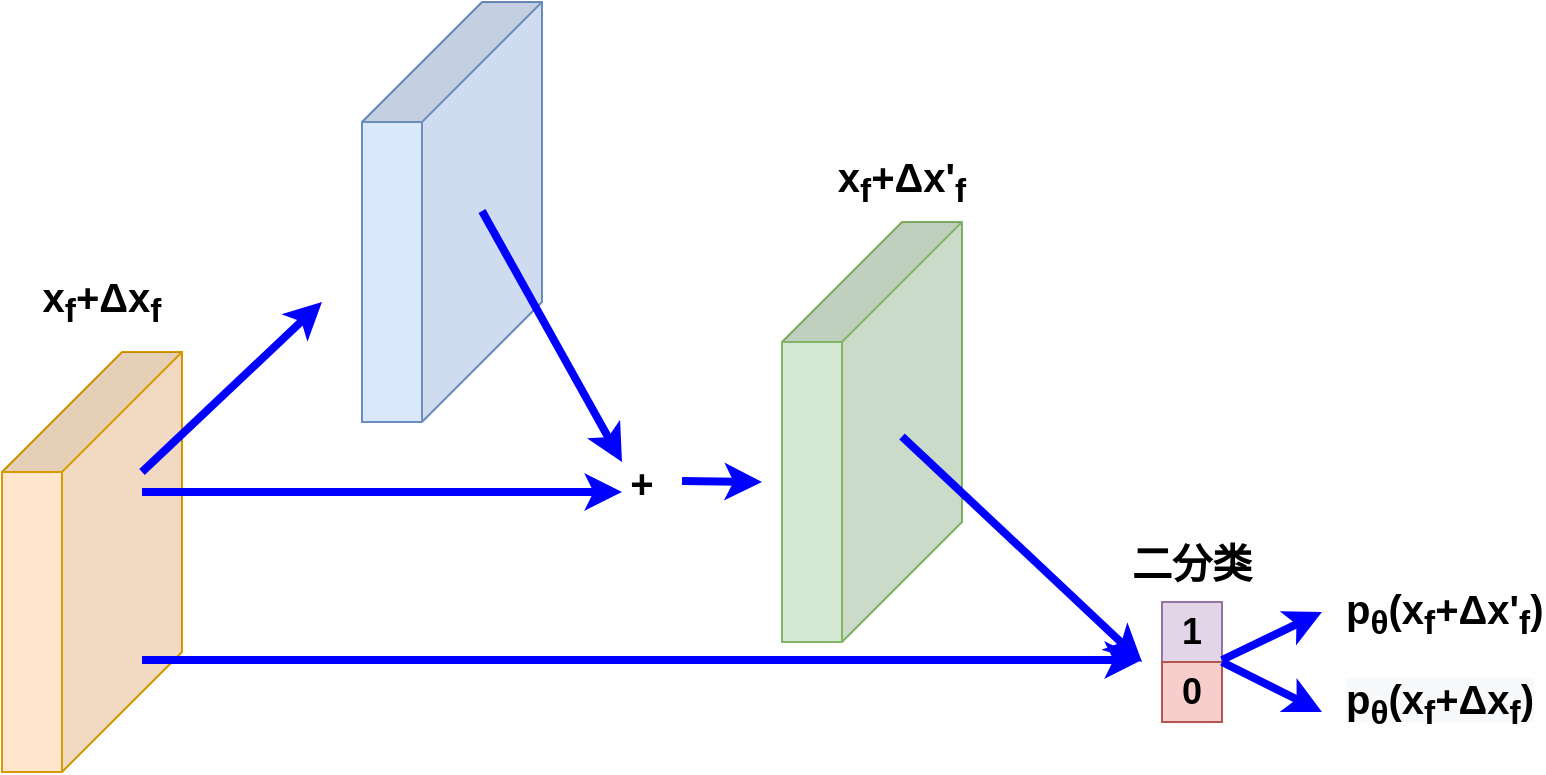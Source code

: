<mxfile version="14.6.0" type="github">
  <diagram id="NzTNf9M3MrEOlaDKS7ZN" name="Page-1">
    <mxGraphModel dx="623" dy="789" grid="1" gridSize="10" guides="1" tooltips="1" connect="1" arrows="1" fold="1" page="1" pageScale="1" pageWidth="827" pageHeight="1169" math="0" shadow="0">
      <root>
        <mxCell id="0" />
        <mxCell id="1" parent="0" />
        <mxCell id="KOV-wTTN7DzRHu3cxWj5-1" value="" style="shape=cube;whiteSpace=wrap;html=1;boundedLbl=1;backgroundOutline=1;darkOpacity=0.05;darkOpacity2=0.1;rotation=90;size=60;fillColor=#ffe6cc;strokeColor=#d79b00;" vertex="1" parent="1">
          <mxGeometry x="-30" y="460" width="210" height="90" as="geometry" />
        </mxCell>
        <mxCell id="KOV-wTTN7DzRHu3cxWj5-2" value="" style="shape=cube;whiteSpace=wrap;html=1;boundedLbl=1;backgroundOutline=1;darkOpacity=0.05;darkOpacity2=0.1;rotation=90;size=60;fillColor=#dae8fc;strokeColor=#6c8ebf;" vertex="1" parent="1">
          <mxGeometry x="150" y="285" width="210" height="90" as="geometry" />
        </mxCell>
        <mxCell id="KOV-wTTN7DzRHu3cxWj5-3" value="" style="shape=cube;whiteSpace=wrap;html=1;boundedLbl=1;backgroundOutline=1;darkOpacity=0.05;darkOpacity2=0.1;rotation=90;size=60;fillColor=#d5e8d4;strokeColor=#82b366;" vertex="1" parent="1">
          <mxGeometry x="360" y="395" width="210" height="90" as="geometry" />
        </mxCell>
        <mxCell id="KOV-wTTN7DzRHu3cxWj5-4" value="&lt;b&gt;&lt;font style=&quot;font-size: 18px&quot;&gt;1&lt;/font&gt;&lt;/b&gt;" style="rounded=0;whiteSpace=wrap;html=1;fillColor=#e1d5e7;strokeColor=#9673a6;" vertex="1" parent="1">
          <mxGeometry x="610" y="525" width="30" height="30" as="geometry" />
        </mxCell>
        <mxCell id="KOV-wTTN7DzRHu3cxWj5-5" value="&lt;b&gt;&lt;font style=&quot;font-size: 18px&quot;&gt;0&lt;/font&gt;&lt;/b&gt;" style="rounded=0;whiteSpace=wrap;html=1;fillColor=#f8cecc;strokeColor=#b85450;" vertex="1" parent="1">
          <mxGeometry x="610" y="555" width="30" height="30" as="geometry" />
        </mxCell>
        <mxCell id="KOV-wTTN7DzRHu3cxWj5-6" value="" style="endArrow=classic;html=1;strokeColor=#0000FF;strokeWidth=4;" edge="1" parent="1">
          <mxGeometry width="50" height="50" relative="1" as="geometry">
            <mxPoint x="100" y="460" as="sourcePoint" />
            <mxPoint x="190" y="375" as="targetPoint" />
          </mxGeometry>
        </mxCell>
        <mxCell id="KOV-wTTN7DzRHu3cxWj5-8" value="" style="endArrow=classic;html=1;strokeColor=#0000FF;strokeWidth=4;" edge="1" parent="1">
          <mxGeometry width="50" height="50" relative="1" as="geometry">
            <mxPoint x="100" y="470" as="sourcePoint" />
            <mxPoint x="340" y="470" as="targetPoint" />
          </mxGeometry>
        </mxCell>
        <mxCell id="KOV-wTTN7DzRHu3cxWj5-9" value="" style="endArrow=classic;html=1;strokeColor=#0000FF;strokeWidth=4;entryX=0.25;entryY=0;entryDx=0;entryDy=0;" edge="1" parent="1" target="KOV-wTTN7DzRHu3cxWj5-10">
          <mxGeometry width="50" height="50" relative="1" as="geometry">
            <mxPoint x="270" y="329.5" as="sourcePoint" />
            <mxPoint x="340" y="455" as="targetPoint" />
          </mxGeometry>
        </mxCell>
        <mxCell id="KOV-wTTN7DzRHu3cxWj5-10" value="&lt;b&gt;&lt;font style=&quot;font-size: 20px&quot;&gt;+&lt;/font&gt;&lt;/b&gt;" style="text;html=1;strokeColor=none;fillColor=none;align=center;verticalAlign=middle;whiteSpace=wrap;rounded=0;" vertex="1" parent="1">
          <mxGeometry x="330" y="455" width="40" height="20" as="geometry" />
        </mxCell>
        <mxCell id="KOV-wTTN7DzRHu3cxWj5-11" value="" style="endArrow=classic;html=1;strokeColor=#0000FF;strokeWidth=4;" edge="1" parent="1">
          <mxGeometry width="50" height="50" relative="1" as="geometry">
            <mxPoint x="370" y="464.5" as="sourcePoint" />
            <mxPoint x="410" y="465" as="targetPoint" />
          </mxGeometry>
        </mxCell>
        <mxCell id="KOV-wTTN7DzRHu3cxWj5-12" value="" style="endArrow=classic;html=1;strokeColor=#0000FF;strokeWidth=4;" edge="1" parent="1">
          <mxGeometry width="50" height="50" relative="1" as="geometry">
            <mxPoint x="480" y="442.25" as="sourcePoint" />
            <mxPoint x="600" y="555" as="targetPoint" />
          </mxGeometry>
        </mxCell>
        <mxCell id="KOV-wTTN7DzRHu3cxWj5-13" value="" style="endArrow=classic;html=1;strokeColor=#0000FF;strokeWidth=4;" edge="1" parent="1">
          <mxGeometry width="50" height="50" relative="1" as="geometry">
            <mxPoint x="100" y="554" as="sourcePoint" />
            <mxPoint x="600" y="554" as="targetPoint" />
          </mxGeometry>
        </mxCell>
        <mxCell id="KOV-wTTN7DzRHu3cxWj5-14" value="&lt;span style=&quot;font-size: 20px&quot;&gt;&lt;b&gt;x&lt;sub&gt;f&lt;/sub&gt;+Δ&lt;/b&gt;&lt;/span&gt;&lt;b style=&quot;font-size: 20px&quot;&gt;x&lt;sub&gt;f&lt;/sub&gt;&lt;/b&gt;" style="text;html=1;strokeColor=none;fillColor=none;align=center;verticalAlign=middle;whiteSpace=wrap;rounded=0;" vertex="1" parent="1">
          <mxGeometry x="60" y="365" width="40" height="20" as="geometry" />
        </mxCell>
        <mxCell id="KOV-wTTN7DzRHu3cxWj5-15" value="&lt;span style=&quot;font-size: 20px&quot;&gt;&lt;b&gt;x&lt;sub&gt;f&lt;/sub&gt;+Δ&lt;/b&gt;&lt;/span&gt;&lt;b style=&quot;font-size: 20px&quot;&gt;x&#39;&lt;sub&gt;f&lt;/sub&gt;&lt;/b&gt;" style="text;html=1;strokeColor=none;fillColor=none;align=center;verticalAlign=middle;whiteSpace=wrap;rounded=0;" vertex="1" parent="1">
          <mxGeometry x="460" y="305" width="40" height="20" as="geometry" />
        </mxCell>
        <mxCell id="KOV-wTTN7DzRHu3cxWj5-16" value="" style="endArrow=classic;html=1;strokeColor=#0000FF;strokeWidth=4;" edge="1" parent="1">
          <mxGeometry width="50" height="50" relative="1" as="geometry">
            <mxPoint x="640" y="554" as="sourcePoint" />
            <mxPoint x="690" y="530" as="targetPoint" />
          </mxGeometry>
        </mxCell>
        <mxCell id="KOV-wTTN7DzRHu3cxWj5-17" value="" style="endArrow=classic;html=1;strokeColor=#0000FF;strokeWidth=4;exitX=1;exitY=0;exitDx=0;exitDy=0;" edge="1" parent="1" source="KOV-wTTN7DzRHu3cxWj5-5">
          <mxGeometry width="50" height="50" relative="1" as="geometry">
            <mxPoint x="650" y="564" as="sourcePoint" />
            <mxPoint x="690" y="580" as="targetPoint" />
          </mxGeometry>
        </mxCell>
        <mxCell id="KOV-wTTN7DzRHu3cxWj5-19" value="&lt;span style=&quot;color: rgb(0 , 0 , 0) ; font-family: &amp;#34;helvetica&amp;#34; ; font-style: normal ; font-weight: 400 ; letter-spacing: normal ; text-align: center ; text-indent: 0px ; text-transform: none ; word-spacing: 0px ; background-color: rgb(248 , 249 , 250) ; font-size: 20px&quot;&gt;&lt;b&gt;p&lt;sub&gt;θ&lt;/sub&gt;(x&lt;sub&gt;f&lt;/sub&gt;+Δ&lt;/b&gt;&lt;/span&gt;&lt;b style=&quot;color: rgb(0 , 0 , 0) ; font-family: &amp;#34;helvetica&amp;#34; ; font-style: normal ; letter-spacing: normal ; text-align: center ; text-indent: 0px ; text-transform: none ; word-spacing: 0px ; background-color: rgb(248 , 249 , 250) ; font-size: 20px&quot;&gt;x&lt;sub&gt;f&lt;/sub&gt;)&lt;/b&gt;" style="text;whiteSpace=wrap;html=1;" vertex="1" parent="1">
          <mxGeometry x="700" y="555" width="80" height="40" as="geometry" />
        </mxCell>
        <mxCell id="KOV-wTTN7DzRHu3cxWj5-23" value="&lt;span style=&quot;text-align: center ; font-size: 20px&quot;&gt;&lt;b&gt;p&lt;sub&gt;θ&lt;/sub&gt;(x&lt;sub&gt;f&lt;/sub&gt;+Δ&lt;/b&gt;&lt;/span&gt;&lt;b style=&quot;text-align: center ; font-size: 20px&quot;&gt;x&#39;&lt;sub&gt;f&lt;/sub&gt;)&lt;/b&gt;" style="text;whiteSpace=wrap;html=1;" vertex="1" parent="1">
          <mxGeometry x="700" y="510" width="80" height="40" as="geometry" />
        </mxCell>
        <mxCell id="KOV-wTTN7DzRHu3cxWj5-24" value="&lt;span style=&quot;font-size: 20px&quot;&gt;&lt;b&gt;二分类&lt;/b&gt;&lt;/span&gt;" style="text;html=1;strokeColor=none;fillColor=none;align=center;verticalAlign=middle;whiteSpace=wrap;rounded=0;" vertex="1" parent="1">
          <mxGeometry x="580" y="495" width="90" height="20" as="geometry" />
        </mxCell>
      </root>
    </mxGraphModel>
  </diagram>
</mxfile>
